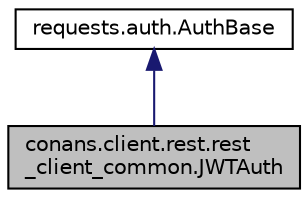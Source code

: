 digraph "conans.client.rest.rest_client_common.JWTAuth"
{
 // LATEX_PDF_SIZE
  edge [fontname="Helvetica",fontsize="10",labelfontname="Helvetica",labelfontsize="10"];
  node [fontname="Helvetica",fontsize="10",shape=record];
  Node1 [label="conans.client.rest.rest\l_client_common.JWTAuth",height=0.2,width=0.4,color="black", fillcolor="grey75", style="filled", fontcolor="black",tooltip=" "];
  Node2 -> Node1 [dir="back",color="midnightblue",fontsize="10",style="solid",fontname="Helvetica"];
  Node2 [label="requests.auth.AuthBase",height=0.2,width=0.4,color="black", fillcolor="white", style="filled",URL="$classrequests_1_1auth_1_1AuthBase.html",tooltip=" "];
}
